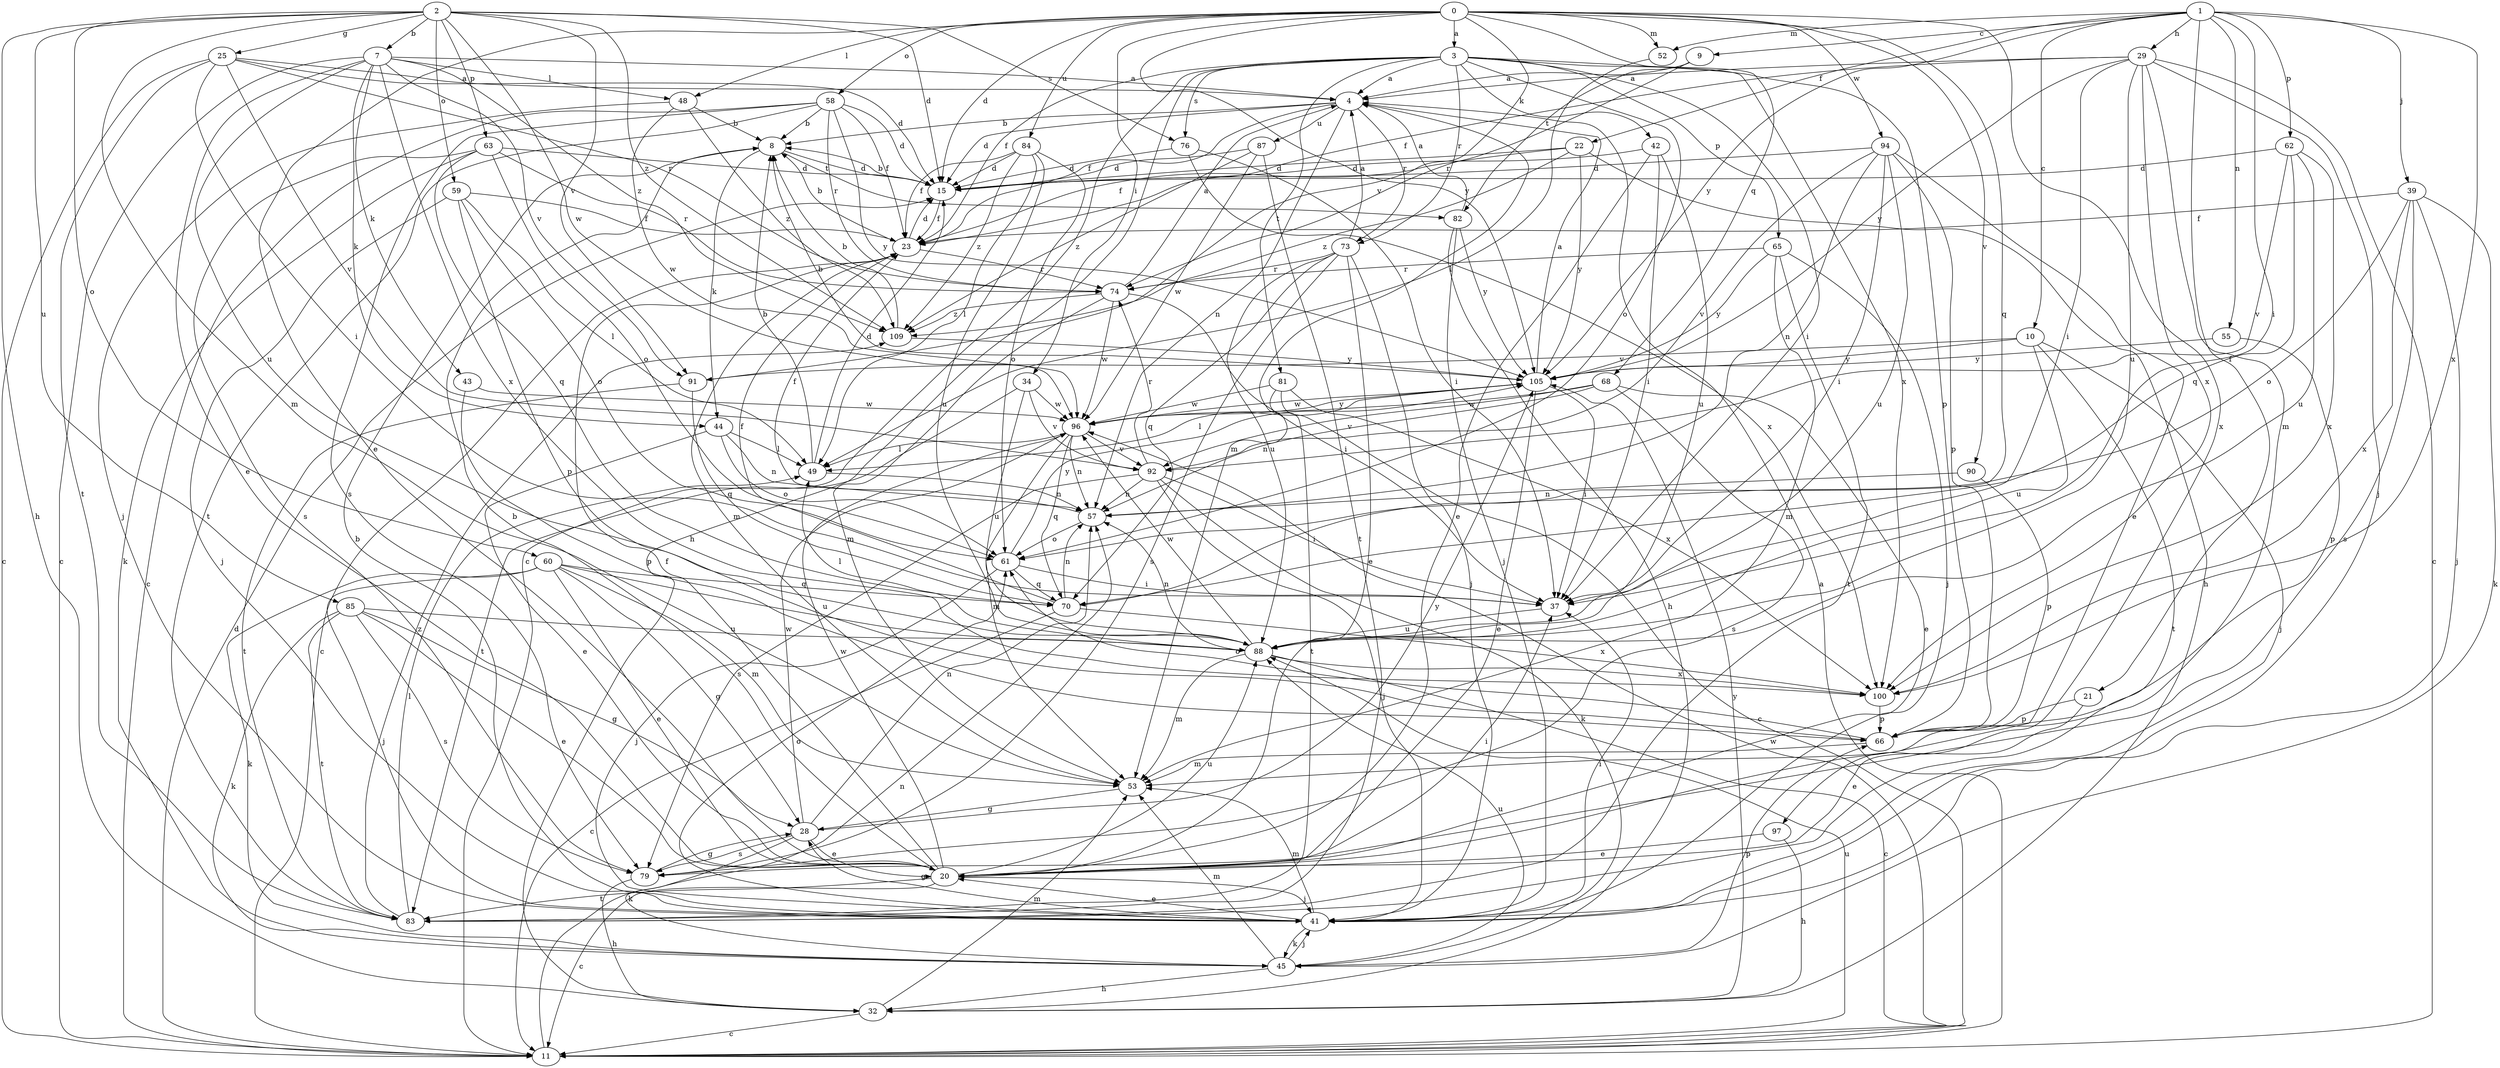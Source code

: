 strict digraph  {
0;
1;
2;
3;
4;
7;
8;
9;
10;
11;
15;
20;
21;
22;
23;
25;
28;
29;
32;
34;
37;
39;
41;
42;
43;
44;
45;
48;
49;
52;
53;
55;
57;
58;
59;
60;
61;
62;
63;
65;
66;
68;
70;
73;
74;
76;
79;
81;
82;
83;
84;
85;
87;
88;
90;
91;
92;
94;
96;
97;
100;
105;
109;
0 -> 3  [label=a];
0 -> 15  [label=d];
0 -> 20  [label=e];
0 -> 34  [label=i];
0 -> 48  [label=l];
0 -> 52  [label=m];
0 -> 58  [label=o];
0 -> 68  [label=q];
0 -> 70  [label=q];
0 -> 84  [label=u];
0 -> 90  [label=v];
0 -> 91  [label=v];
0 -> 94  [label=w];
0 -> 97  [label=x];
0 -> 105  [label=y];
1 -> 9  [label=c];
1 -> 10  [label=c];
1 -> 21  [label=f];
1 -> 22  [label=f];
1 -> 29  [label=h];
1 -> 37  [label=i];
1 -> 39  [label=j];
1 -> 52  [label=m];
1 -> 55  [label=n];
1 -> 62  [label=p];
1 -> 100  [label=x];
1 -> 105  [label=y];
2 -> 7  [label=b];
2 -> 15  [label=d];
2 -> 25  [label=g];
2 -> 32  [label=h];
2 -> 53  [label=m];
2 -> 59  [label=o];
2 -> 60  [label=o];
2 -> 63  [label=p];
2 -> 76  [label=s];
2 -> 85  [label=u];
2 -> 91  [label=v];
2 -> 96  [label=w];
2 -> 109  [label=z];
3 -> 4  [label=a];
3 -> 11  [label=c];
3 -> 23  [label=f];
3 -> 32  [label=h];
3 -> 37  [label=i];
3 -> 42  [label=k];
3 -> 61  [label=o];
3 -> 65  [label=p];
3 -> 66  [label=p];
3 -> 73  [label=r];
3 -> 76  [label=s];
3 -> 81  [label=t];
3 -> 100  [label=x];
4 -> 8  [label=b];
4 -> 15  [label=d];
4 -> 23  [label=f];
4 -> 53  [label=m];
4 -> 57  [label=n];
4 -> 73  [label=r];
4 -> 87  [label=u];
7 -> 4  [label=a];
7 -> 11  [label=c];
7 -> 20  [label=e];
7 -> 43  [label=k];
7 -> 44  [label=k];
7 -> 48  [label=l];
7 -> 88  [label=u];
7 -> 91  [label=v];
7 -> 100  [label=x];
7 -> 109  [label=z];
8 -> 15  [label=d];
8 -> 44  [label=k];
8 -> 82  [label=t];
9 -> 4  [label=a];
9 -> 74  [label=r];
9 -> 82  [label=t];
10 -> 41  [label=j];
10 -> 83  [label=t];
10 -> 88  [label=u];
10 -> 91  [label=v];
10 -> 105  [label=y];
11 -> 4  [label=a];
11 -> 15  [label=d];
11 -> 57  [label=n];
11 -> 88  [label=u];
11 -> 96  [label=w];
15 -> 8  [label=b];
15 -> 23  [label=f];
20 -> 8  [label=b];
20 -> 11  [label=c];
20 -> 23  [label=f];
20 -> 37  [label=i];
20 -> 41  [label=j];
20 -> 83  [label=t];
20 -> 88  [label=u];
20 -> 96  [label=w];
21 -> 20  [label=e];
21 -> 66  [label=p];
22 -> 15  [label=d];
22 -> 23  [label=f];
22 -> 32  [label=h];
22 -> 105  [label=y];
22 -> 109  [label=z];
23 -> 8  [label=b];
23 -> 11  [label=c];
23 -> 15  [label=d];
23 -> 53  [label=m];
23 -> 74  [label=r];
25 -> 4  [label=a];
25 -> 11  [label=c];
25 -> 15  [label=d];
25 -> 37  [label=i];
25 -> 74  [label=r];
25 -> 83  [label=t];
25 -> 92  [label=v];
28 -> 20  [label=e];
28 -> 45  [label=k];
28 -> 57  [label=n];
28 -> 79  [label=s];
28 -> 96  [label=w];
28 -> 105  [label=y];
29 -> 4  [label=a];
29 -> 11  [label=c];
29 -> 23  [label=f];
29 -> 37  [label=i];
29 -> 41  [label=j];
29 -> 53  [label=m];
29 -> 88  [label=u];
29 -> 100  [label=x];
29 -> 105  [label=y];
32 -> 11  [label=c];
32 -> 53  [label=m];
32 -> 105  [label=y];
34 -> 83  [label=t];
34 -> 88  [label=u];
34 -> 92  [label=v];
34 -> 96  [label=w];
37 -> 88  [label=u];
39 -> 23  [label=f];
39 -> 41  [label=j];
39 -> 45  [label=k];
39 -> 61  [label=o];
39 -> 79  [label=s];
39 -> 100  [label=x];
41 -> 8  [label=b];
41 -> 20  [label=e];
41 -> 28  [label=g];
41 -> 37  [label=i];
41 -> 45  [label=k];
41 -> 53  [label=m];
41 -> 61  [label=o];
42 -> 15  [label=d];
42 -> 20  [label=e];
42 -> 37  [label=i];
42 -> 88  [label=u];
43 -> 66  [label=p];
43 -> 96  [label=w];
44 -> 20  [label=e];
44 -> 49  [label=l];
44 -> 57  [label=n];
44 -> 61  [label=o];
45 -> 32  [label=h];
45 -> 41  [label=j];
45 -> 53  [label=m];
45 -> 66  [label=p];
45 -> 88  [label=u];
48 -> 8  [label=b];
48 -> 41  [label=j];
48 -> 96  [label=w];
48 -> 109  [label=z];
49 -> 8  [label=b];
49 -> 15  [label=d];
49 -> 57  [label=n];
52 -> 49  [label=l];
53 -> 28  [label=g];
55 -> 66  [label=p];
55 -> 105  [label=y];
57 -> 23  [label=f];
57 -> 61  [label=o];
58 -> 8  [label=b];
58 -> 11  [label=c];
58 -> 15  [label=d];
58 -> 23  [label=f];
58 -> 74  [label=r];
58 -> 79  [label=s];
58 -> 83  [label=t];
58 -> 105  [label=y];
59 -> 23  [label=f];
59 -> 41  [label=j];
59 -> 49  [label=l];
59 -> 61  [label=o];
59 -> 66  [label=p];
60 -> 20  [label=e];
60 -> 28  [label=g];
60 -> 41  [label=j];
60 -> 45  [label=k];
60 -> 53  [label=m];
60 -> 70  [label=q];
60 -> 88  [label=u];
61 -> 37  [label=i];
61 -> 41  [label=j];
61 -> 70  [label=q];
61 -> 105  [label=y];
62 -> 15  [label=d];
62 -> 70  [label=q];
62 -> 88  [label=u];
62 -> 92  [label=v];
62 -> 100  [label=x];
63 -> 15  [label=d];
63 -> 45  [label=k];
63 -> 61  [label=o];
63 -> 70  [label=q];
63 -> 74  [label=r];
63 -> 79  [label=s];
65 -> 41  [label=j];
65 -> 53  [label=m];
65 -> 74  [label=r];
65 -> 83  [label=t];
65 -> 105  [label=y];
66 -> 53  [label=m];
66 -> 61  [label=o];
68 -> 20  [label=e];
68 -> 57  [label=n];
68 -> 79  [label=s];
68 -> 92  [label=v];
68 -> 96  [label=w];
70 -> 11  [label=c];
70 -> 23  [label=f];
70 -> 57  [label=n];
70 -> 100  [label=x];
73 -> 4  [label=a];
73 -> 20  [label=e];
73 -> 41  [label=j];
73 -> 70  [label=q];
73 -> 74  [label=r];
73 -> 79  [label=s];
73 -> 88  [label=u];
74 -> 4  [label=a];
74 -> 37  [label=i];
74 -> 53  [label=m];
74 -> 96  [label=w];
74 -> 109  [label=z];
76 -> 15  [label=d];
76 -> 37  [label=i];
76 -> 100  [label=x];
79 -> 28  [label=g];
79 -> 32  [label=h];
81 -> 11  [label=c];
81 -> 83  [label=t];
81 -> 96  [label=w];
81 -> 100  [label=x];
82 -> 4  [label=a];
82 -> 32  [label=h];
82 -> 41  [label=j];
82 -> 105  [label=y];
83 -> 49  [label=l];
83 -> 109  [label=z];
84 -> 15  [label=d];
84 -> 23  [label=f];
84 -> 49  [label=l];
84 -> 61  [label=o];
84 -> 88  [label=u];
84 -> 109  [label=z];
85 -> 20  [label=e];
85 -> 28  [label=g];
85 -> 45  [label=k];
85 -> 79  [label=s];
85 -> 83  [label=t];
85 -> 88  [label=u];
87 -> 15  [label=d];
87 -> 83  [label=t];
87 -> 96  [label=w];
87 -> 109  [label=z];
88 -> 11  [label=c];
88 -> 49  [label=l];
88 -> 53  [label=m];
88 -> 57  [label=n];
88 -> 96  [label=w];
88 -> 100  [label=x];
90 -> 57  [label=n];
90 -> 66  [label=p];
91 -> 70  [label=q];
91 -> 83  [label=t];
92 -> 37  [label=i];
92 -> 41  [label=j];
92 -> 45  [label=k];
92 -> 57  [label=n];
92 -> 74  [label=r];
92 -> 79  [label=s];
94 -> 15  [label=d];
94 -> 20  [label=e];
94 -> 37  [label=i];
94 -> 57  [label=n];
94 -> 66  [label=p];
94 -> 88  [label=u];
94 -> 92  [label=v];
96 -> 49  [label=l];
96 -> 53  [label=m];
96 -> 57  [label=n];
96 -> 70  [label=q];
96 -> 92  [label=v];
96 -> 105  [label=y];
97 -> 20  [label=e];
97 -> 32  [label=h];
100 -> 66  [label=p];
105 -> 4  [label=a];
105 -> 8  [label=b];
105 -> 20  [label=e];
105 -> 37  [label=i];
105 -> 49  [label=l];
105 -> 96  [label=w];
109 -> 8  [label=b];
109 -> 105  [label=y];
}
